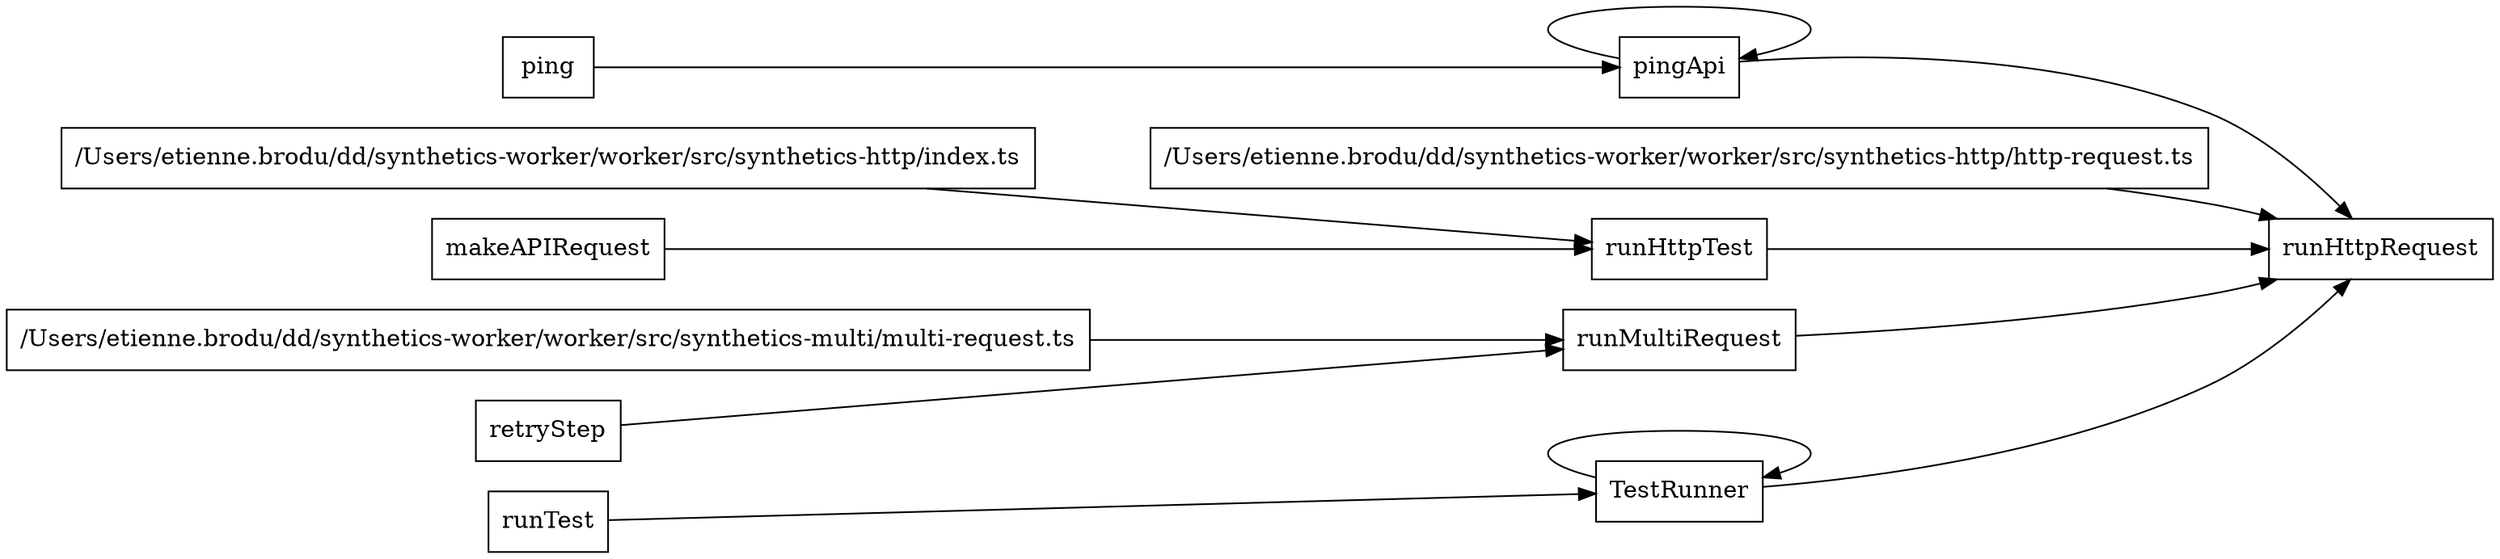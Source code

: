 digraph configDependents {
  rankdir=LR;
  node [shape=box]
  "TestRunner" -> "TestRunner"
  "runTest" -> "TestRunner"
  "pingApi" -> "pingApi"
  "ping" -> "pingApi"
  "/Users/etienne.brodu/dd/synthetics-worker/worker/src/synthetics-http/http-request.ts" -> "runHttpRequest"
  "runHttpTest" -> "runHttpRequest"
  "runMultiRequest" -> "runHttpRequest"
  "TestRunner" -> "runHttpRequest"
  "pingApi" -> "runHttpRequest"
  "/Users/etienne.brodu/dd/synthetics-worker/worker/src/synthetics-http/index.ts" -> "runHttpTest"
  "makeAPIRequest" -> "runHttpTest"
  "/Users/etienne.brodu/dd/synthetics-worker/worker/src/synthetics-multi/multi-request.ts" -> "runMultiRequest"
  "retryStep" -> "runMultiRequest"
}